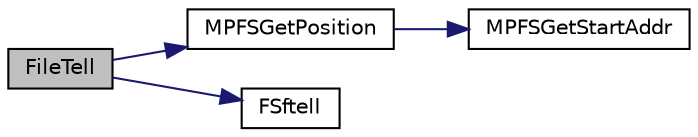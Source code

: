 digraph "FileTell"
{
  edge [fontname="Helvetica",fontsize="10",labelfontname="Helvetica",labelfontsize="10"];
  node [fontname="Helvetica",fontsize="10",shape=record];
  rankdir="LR";
  Node1 [label="FileTell",height=0.2,width=0.4,color="black", fillcolor="grey75", style="filled", fontcolor="black"];
  Node1 -> Node2 [color="midnightblue",fontsize="10",style="solid",fontname="Helvetica"];
  Node2 [label="MPFSGetPosition",height=0.2,width=0.4,color="black", fillcolor="white", style="filled",URL="$_m_p_f_s2_8h.html#a130995696be68492734046060ca42e13"];
  Node2 -> Node3 [color="midnightblue",fontsize="10",style="solid",fontname="Helvetica"];
  Node3 [label="MPFSGetStartAddr",height=0.2,width=0.4,color="black", fillcolor="white", style="filled",URL="$_m_p_f_s2_8c.html#ad88773de15b176b96448609cdbd8ed8b"];
  Node1 -> Node4 [color="midnightblue",fontsize="10",style="solid",fontname="Helvetica"];
  Node4 [label="FSftell",height=0.2,width=0.4,color="black", fillcolor="white", style="filled",URL="$_f_s_i_o_8h.html#a9e906fe417369377d4cb15dcaec8b02a"];
}
